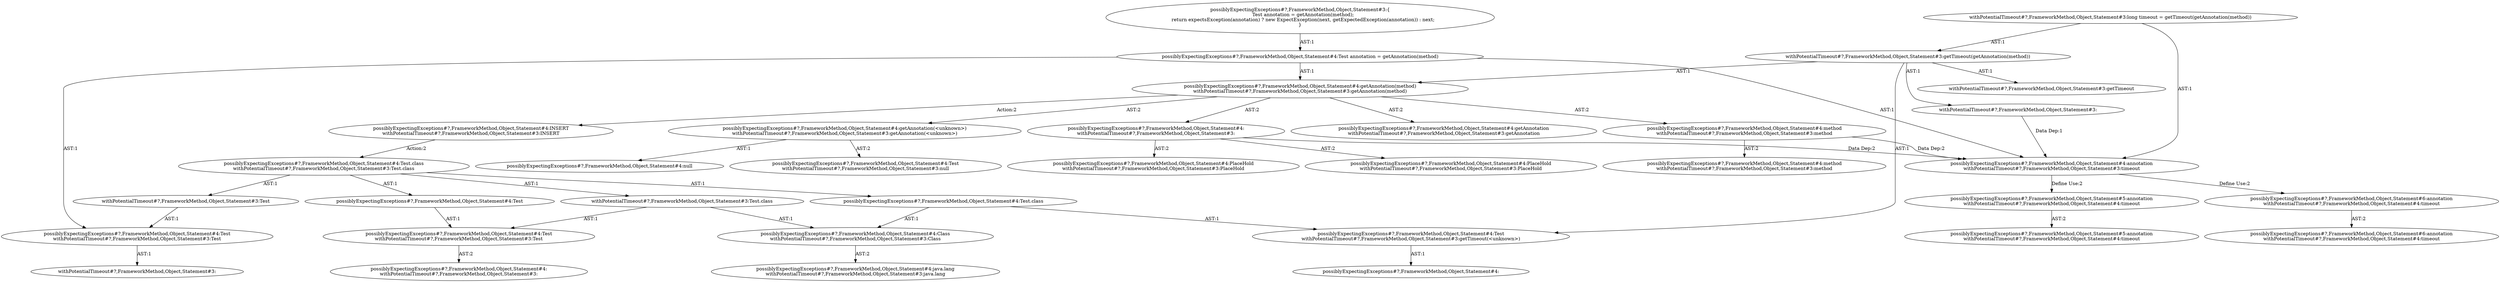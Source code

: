 digraph "Pattern" {
0 [label="possiblyExpectingExceptions#?,FrameworkMethod,Object,Statement#4:INSERT
withPotentialTimeout#?,FrameworkMethod,Object,Statement#3:INSERT" shape=ellipse]
1 [label="possiblyExpectingExceptions#?,FrameworkMethod,Object,Statement#4:getAnnotation(method)
withPotentialTimeout#?,FrameworkMethod,Object,Statement#3:getAnnotation(method)" shape=ellipse]
2 [label="possiblyExpectingExceptions#?,FrameworkMethod,Object,Statement#4:Test annotation = getAnnotation(method)" shape=ellipse]
3 [label="possiblyExpectingExceptions#?,FrameworkMethod,Object,Statement#3:\{
    Test annotation = getAnnotation(method);
    return expectsException(annotation) ? new ExpectException(next, getExpectedException(annotation)) : next;
\}" shape=ellipse]
4 [label="possiblyExpectingExceptions#?,FrameworkMethod,Object,Statement#4:annotation
withPotentialTimeout#?,FrameworkMethod,Object,Statement#3:timeout" shape=ellipse]
5 [label="possiblyExpectingExceptions#?,FrameworkMethod,Object,Statement#4:Test
withPotentialTimeout#?,FrameworkMethod,Object,Statement#3:Test" shape=ellipse]
6 [label="possiblyExpectingExceptions#?,FrameworkMethod,Object,Statement#4:getAnnotation
withPotentialTimeout#?,FrameworkMethod,Object,Statement#3:getAnnotation" shape=ellipse]
7 [label="possiblyExpectingExceptions#?,FrameworkMethod,Object,Statement#4:
withPotentialTimeout#?,FrameworkMethod,Object,Statement#3:" shape=ellipse]
8 [label="possiblyExpectingExceptions#?,FrameworkMethod,Object,Statement#4:PlaceHold
withPotentialTimeout#?,FrameworkMethod,Object,Statement#3:PlaceHold" shape=ellipse]
9 [label="possiblyExpectingExceptions#?,FrameworkMethod,Object,Statement#4:PlaceHold
withPotentialTimeout#?,FrameworkMethod,Object,Statement#3:PlaceHold" shape=ellipse]
10 [label="possiblyExpectingExceptions#?,FrameworkMethod,Object,Statement#4:getAnnotation(<unknown>)
withPotentialTimeout#?,FrameworkMethod,Object,Statement#3:getAnnotation(<unknown>)" shape=ellipse]
11 [label="possiblyExpectingExceptions#?,FrameworkMethod,Object,Statement#4:Test
withPotentialTimeout#?,FrameworkMethod,Object,Statement#3:null" shape=ellipse]
12 [label="possiblyExpectingExceptions#?,FrameworkMethod,Object,Statement#4:null" shape=ellipse]
13 [label="possiblyExpectingExceptions#?,FrameworkMethod,Object,Statement#4:method
withPotentialTimeout#?,FrameworkMethod,Object,Statement#3:method" shape=ellipse]
14 [label="possiblyExpectingExceptions#?,FrameworkMethod,Object,Statement#4:method
withPotentialTimeout#?,FrameworkMethod,Object,Statement#3:method" shape=ellipse]
15 [label="possiblyExpectingExceptions#?,FrameworkMethod,Object,Statement#4:Test.class
withPotentialTimeout#?,FrameworkMethod,Object,Statement#3:Test.class" shape=ellipse]
16 [label="possiblyExpectingExceptions#?,FrameworkMethod,Object,Statement#4:Test" shape=ellipse]
17 [label="possiblyExpectingExceptions#?,FrameworkMethod,Object,Statement#4:Test
withPotentialTimeout#?,FrameworkMethod,Object,Statement#3:Test" shape=ellipse]
18 [label="possiblyExpectingExceptions#?,FrameworkMethod,Object,Statement#4:
withPotentialTimeout#?,FrameworkMethod,Object,Statement#3:" shape=ellipse]
19 [label="possiblyExpectingExceptions#?,FrameworkMethod,Object,Statement#4:Test.class" shape=ellipse]
20 [label="possiblyExpectingExceptions#?,FrameworkMethod,Object,Statement#4:Test
withPotentialTimeout#?,FrameworkMethod,Object,Statement#3:getTimeout(<unknown>)" shape=ellipse]
21 [label="possiblyExpectingExceptions#?,FrameworkMethod,Object,Statement#4:" shape=ellipse]
22 [label="possiblyExpectingExceptions#?,FrameworkMethod,Object,Statement#4:Class
withPotentialTimeout#?,FrameworkMethod,Object,Statement#3:Class" shape=ellipse]
23 [label="possiblyExpectingExceptions#?,FrameworkMethod,Object,Statement#4:java.lang
withPotentialTimeout#?,FrameworkMethod,Object,Statement#3:java.lang" shape=ellipse]
24 [label="possiblyExpectingExceptions#?,FrameworkMethod,Object,Statement#5:annotation
withPotentialTimeout#?,FrameworkMethod,Object,Statement#4:timeout" shape=ellipse]
25 [label="possiblyExpectingExceptions#?,FrameworkMethod,Object,Statement#5:annotation
withPotentialTimeout#?,FrameworkMethod,Object,Statement#4:timeout" shape=ellipse]
26 [label="possiblyExpectingExceptions#?,FrameworkMethod,Object,Statement#6:annotation
withPotentialTimeout#?,FrameworkMethod,Object,Statement#4:timeout" shape=ellipse]
27 [label="possiblyExpectingExceptions#?,FrameworkMethod,Object,Statement#6:annotation
withPotentialTimeout#?,FrameworkMethod,Object,Statement#4:timeout" shape=ellipse]
28 [label="withPotentialTimeout#?,FrameworkMethod,Object,Statement#3:getTimeout(getAnnotation(method))" shape=ellipse]
29 [label="withPotentialTimeout#?,FrameworkMethod,Object,Statement#3:" shape=ellipse]
30 [label="withPotentialTimeout#?,FrameworkMethod,Object,Statement#3:Test" shape=ellipse]
31 [label="withPotentialTimeout#?,FrameworkMethod,Object,Statement#3:" shape=ellipse]
32 [label="withPotentialTimeout#?,FrameworkMethod,Object,Statement#3:getTimeout" shape=ellipse]
33 [label="withPotentialTimeout#?,FrameworkMethod,Object,Statement#3:Test.class" shape=ellipse]
34 [label="withPotentialTimeout#?,FrameworkMethod,Object,Statement#3:long timeout = getTimeout(getAnnotation(method))" shape=ellipse]
0 -> 15 [label="Action:2"];
1 -> 0 [label="Action:2"];
1 -> 6 [label="AST:2"];
1 -> 7 [label="AST:2"];
1 -> 10 [label="AST:2"];
1 -> 13 [label="AST:2"];
2 -> 1 [label="AST:1"];
2 -> 4 [label="AST:1"];
2 -> 5 [label="AST:1"];
3 -> 2 [label="AST:1"];
4 -> 24 [label="Define Use:2"];
4 -> 26 [label="Define Use:2"];
5 -> 31 [label="AST:1"];
7 -> 4 [label="Data Dep:2"];
7 -> 8 [label="AST:2"];
7 -> 9 [label="AST:2"];
10 -> 11 [label="AST:2"];
10 -> 12 [label="AST:1"];
13 -> 4 [label="Data Dep:2"];
13 -> 14 [label="AST:2"];
15 -> 16 [label="AST:1"];
15 -> 19 [label="AST:1"];
15 -> 30 [label="AST:1"];
15 -> 33 [label="AST:1"];
16 -> 17 [label="AST:1"];
17 -> 18 [label="AST:2"];
19 -> 20 [label="AST:1"];
19 -> 22 [label="AST:1"];
20 -> 21 [label="AST:1"];
22 -> 23 [label="AST:2"];
24 -> 25 [label="AST:2"];
26 -> 27 [label="AST:2"];
28 -> 32 [label="AST:1"];
28 -> 29 [label="AST:1"];
28 -> 20 [label="AST:1"];
28 -> 1 [label="AST:1"];
29 -> 4 [label="Data Dep:1"];
30 -> 5 [label="AST:1"];
33 -> 17 [label="AST:1"];
33 -> 22 [label="AST:1"];
34 -> 28 [label="AST:1"];
34 -> 4 [label="AST:1"];
}